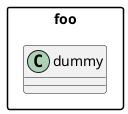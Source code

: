 {
  "sha1": "tblox9371nyqd71cio43m4a2xjcuqp9",
  "insertion": {
    "when": "2024-06-04T17:28:46.046Z",
    "user": "plantuml@gmail.com"
  }
}
@startuml
skinparam svek true
skinparam packageStyle rect
package foo {
  class dummy
}
@enduml
